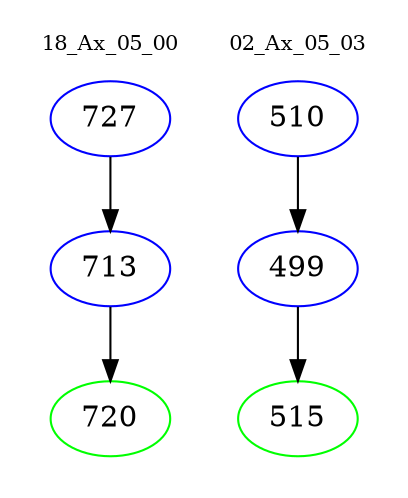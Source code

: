 digraph{
subgraph cluster_0 {
color = white
label = "18_Ax_05_00";
fontsize=10;
T0_727 [label="727", color="blue"]
T0_727 -> T0_713 [color="black"]
T0_713 [label="713", color="blue"]
T0_713 -> T0_720 [color="black"]
T0_720 [label="720", color="green"]
}
subgraph cluster_1 {
color = white
label = "02_Ax_05_03";
fontsize=10;
T1_510 [label="510", color="blue"]
T1_510 -> T1_499 [color="black"]
T1_499 [label="499", color="blue"]
T1_499 -> T1_515 [color="black"]
T1_515 [label="515", color="green"]
}
}

